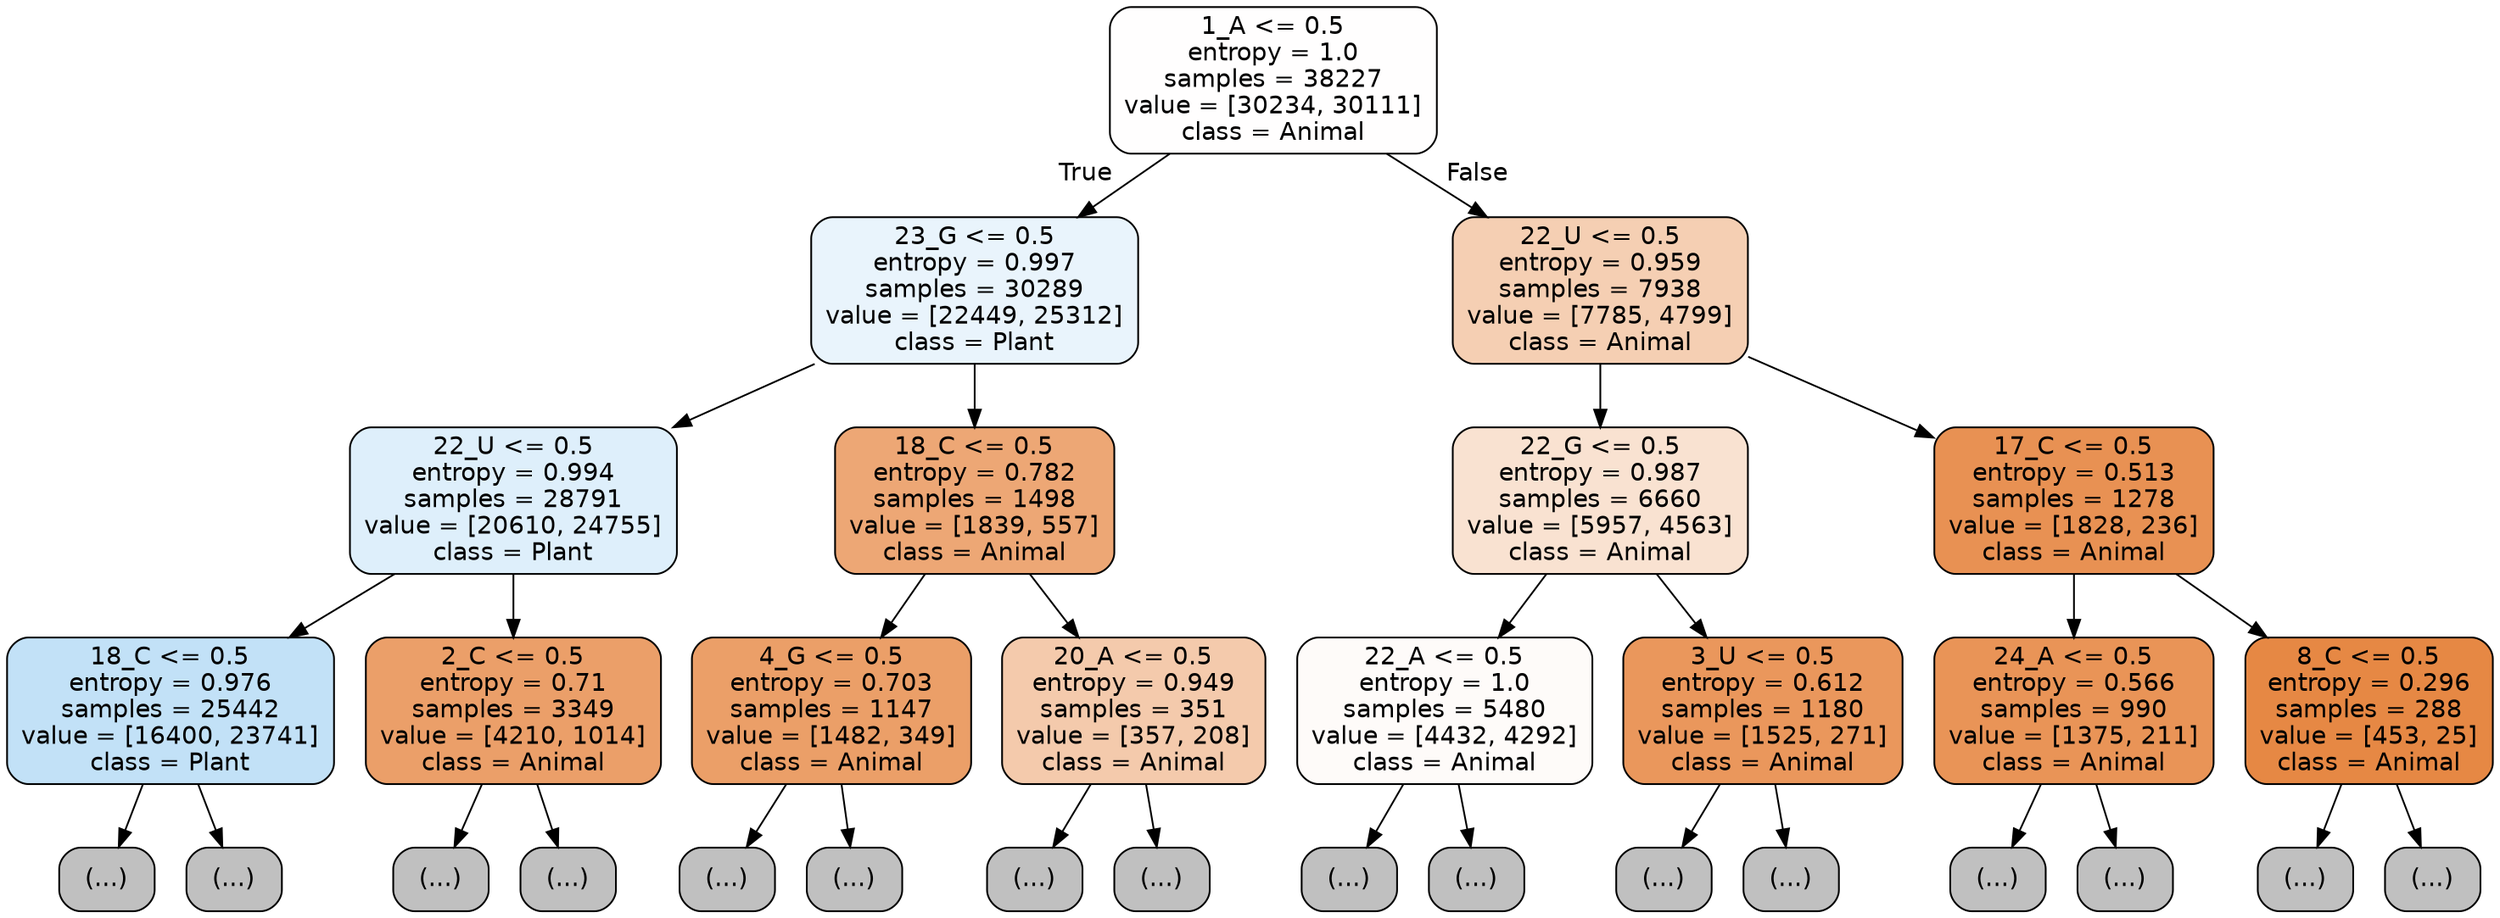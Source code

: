 digraph Tree {
node [shape=box, style="filled, rounded", color="black", fontname="helvetica"] ;
edge [fontname="helvetica"] ;
0 [label="1_A <= 0.5\nentropy = 1.0\nsamples = 38227\nvalue = [30234, 30111]\nclass = Animal", fillcolor="#fffefe"] ;
1 [label="23_G <= 0.5\nentropy = 0.997\nsamples = 30289\nvalue = [22449, 25312]\nclass = Plant", fillcolor="#e9f4fc"] ;
0 -> 1 [labeldistance=2.5, labelangle=45, headlabel="True"] ;
2 [label="22_U <= 0.5\nentropy = 0.994\nsamples = 28791\nvalue = [20610, 24755]\nclass = Plant", fillcolor="#deeffb"] ;
1 -> 2 ;
3 [label="18_C <= 0.5\nentropy = 0.976\nsamples = 25442\nvalue = [16400, 23741]\nclass = Plant", fillcolor="#c2e1f7"] ;
2 -> 3 ;
4 [label="(...)", fillcolor="#C0C0C0"] ;
3 -> 4 ;
8415 [label="(...)", fillcolor="#C0C0C0"] ;
3 -> 8415 ;
10898 [label="2_C <= 0.5\nentropy = 0.71\nsamples = 3349\nvalue = [4210, 1014]\nclass = Animal", fillcolor="#eb9f69"] ;
2 -> 10898 ;
10899 [label="(...)", fillcolor="#C0C0C0"] ;
10898 -> 10899 ;
11904 [label="(...)", fillcolor="#C0C0C0"] ;
10898 -> 11904 ;
12191 [label="18_C <= 0.5\nentropy = 0.782\nsamples = 1498\nvalue = [1839, 557]\nclass = Animal", fillcolor="#eda775"] ;
1 -> 12191 ;
12192 [label="4_G <= 0.5\nentropy = 0.703\nsamples = 1147\nvalue = [1482, 349]\nclass = Animal", fillcolor="#eb9f68"] ;
12191 -> 12192 ;
12193 [label="(...)", fillcolor="#C0C0C0"] ;
12192 -> 12193 ;
12492 [label="(...)", fillcolor="#C0C0C0"] ;
12192 -> 12492 ;
12577 [label="20_A <= 0.5\nentropy = 0.949\nsamples = 351\nvalue = [357, 208]\nclass = Animal", fillcolor="#f4caac"] ;
12191 -> 12577 ;
12578 [label="(...)", fillcolor="#C0C0C0"] ;
12577 -> 12578 ;
12671 [label="(...)", fillcolor="#C0C0C0"] ;
12577 -> 12671 ;
12706 [label="22_U <= 0.5\nentropy = 0.959\nsamples = 7938\nvalue = [7785, 4799]\nclass = Animal", fillcolor="#f5cfb3"] ;
0 -> 12706 [labeldistance=2.5, labelangle=-45, headlabel="False"] ;
12707 [label="22_G <= 0.5\nentropy = 0.987\nsamples = 6660\nvalue = [5957, 4563]\nclass = Animal", fillcolor="#f9e2d1"] ;
12706 -> 12707 ;
12708 [label="22_A <= 0.5\nentropy = 1.0\nsamples = 5480\nvalue = [4432, 4292]\nclass = Animal", fillcolor="#fefbf9"] ;
12707 -> 12708 ;
12709 [label="(...)", fillcolor="#C0C0C0"] ;
12708 -> 12709 ;
15328 [label="(...)", fillcolor="#C0C0C0"] ;
12708 -> 15328 ;
15747 [label="3_U <= 0.5\nentropy = 0.612\nsamples = 1180\nvalue = [1525, 271]\nclass = Animal", fillcolor="#ea975c"] ;
12707 -> 15747 ;
15748 [label="(...)", fillcolor="#C0C0C0"] ;
15747 -> 15748 ;
16043 [label="(...)", fillcolor="#C0C0C0"] ;
15747 -> 16043 ;
16188 [label="17_C <= 0.5\nentropy = 0.513\nsamples = 1278\nvalue = [1828, 236]\nclass = Animal", fillcolor="#e89153"] ;
12706 -> 16188 ;
16189 [label="24_A <= 0.5\nentropy = 0.566\nsamples = 990\nvalue = [1375, 211]\nclass = Animal", fillcolor="#e99457"] ;
16188 -> 16189 ;
16190 [label="(...)", fillcolor="#C0C0C0"] ;
16189 -> 16190 ;
16533 [label="(...)", fillcolor="#C0C0C0"] ;
16189 -> 16533 ;
16550 [label="8_C <= 0.5\nentropy = 0.296\nsamples = 288\nvalue = [453, 25]\nclass = Animal", fillcolor="#e68844"] ;
16188 -> 16550 ;
16551 [label="(...)", fillcolor="#C0C0C0"] ;
16550 -> 16551 ;
16626 [label="(...)", fillcolor="#C0C0C0"] ;
16550 -> 16626 ;
}